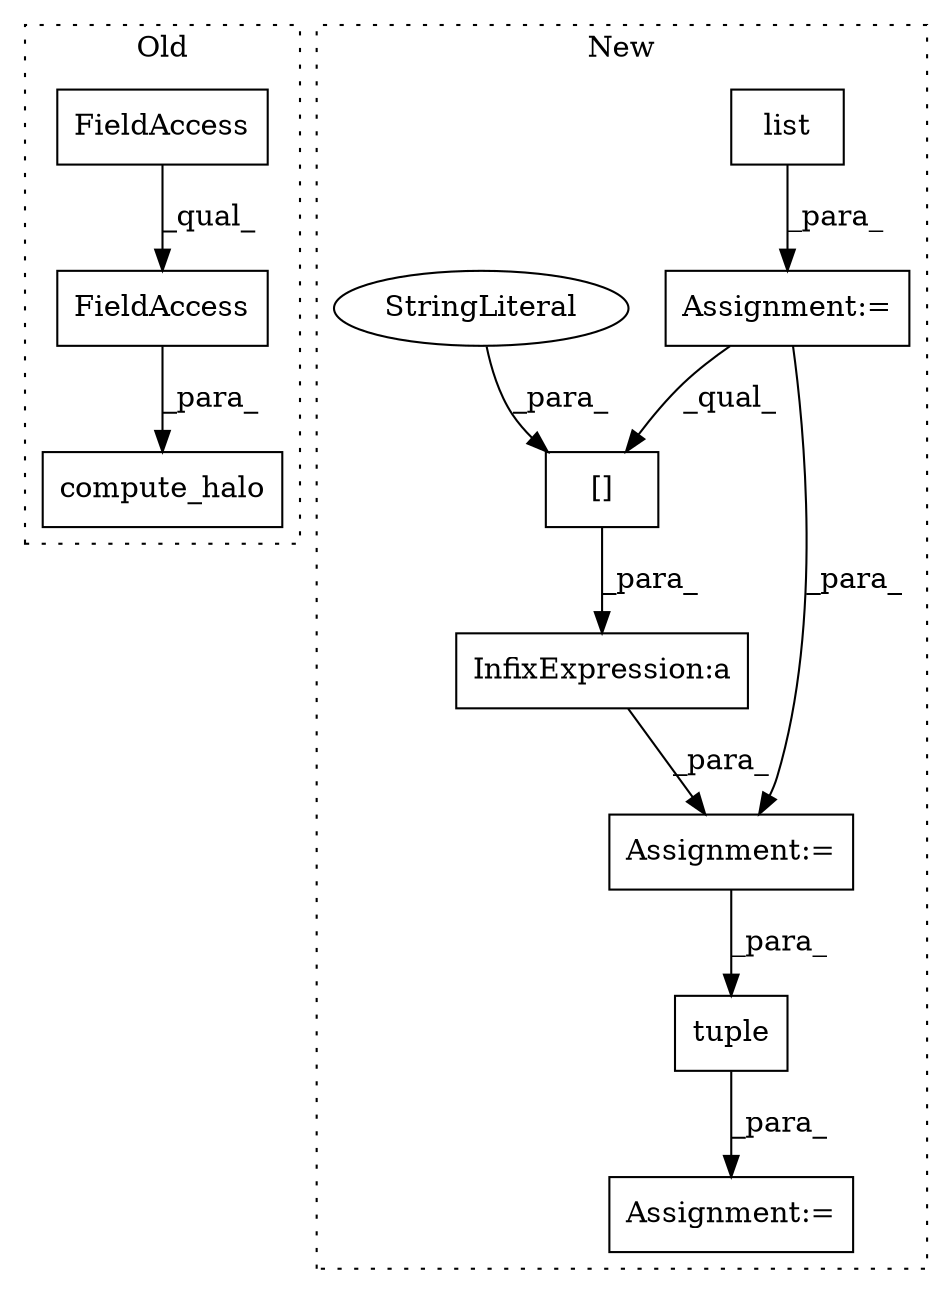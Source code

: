 digraph G {
subgraph cluster0 {
1 [label="compute_halo" a="32" s="2297,2341" l="13,1" shape="box"];
7 [label="FieldAccess" a="22" s="2326" l="15" shape="box"];
8 [label="FieldAccess" a="22" s="2326" l="9" shape="box"];
label = "Old";
style="dotted";
}
subgraph cluster1 {
2 [label="[]" a="2" s="1526,1550" l="4,1" shape="box"];
3 [label="InfixExpression:a" a="27" s="1551" l="3" shape="box"];
4 [label="list" a="32" s="1505,1513" l="5,1" shape="box"];
5 [label="StringLiteral" a="45" s="1530" l="20" shape="ellipse"];
6 [label="tuple" a="32" s="1719,1728" l="6,1" shape="box"];
9 [label="Assignment:=" a="7" s="1523" l="1" shape="box"];
10 [label="Assignment:=" a="7" s="1718" l="1" shape="box"];
11 [label="Assignment:=" a="7" s="1504" l="1" shape="box"];
label = "New";
style="dotted";
}
2 -> 3 [label="_para_"];
3 -> 9 [label="_para_"];
4 -> 11 [label="_para_"];
5 -> 2 [label="_para_"];
6 -> 10 [label="_para_"];
7 -> 1 [label="_para_"];
8 -> 7 [label="_qual_"];
9 -> 6 [label="_para_"];
11 -> 2 [label="_qual_"];
11 -> 9 [label="_para_"];
}
